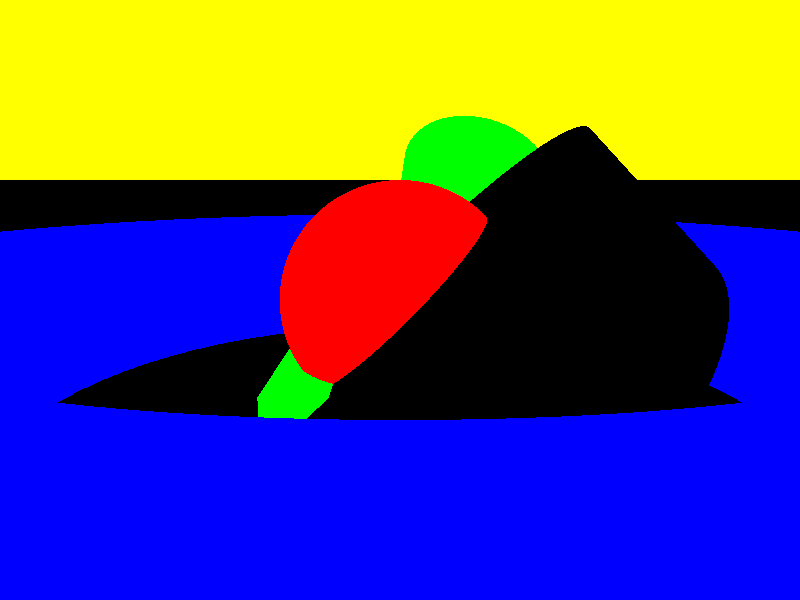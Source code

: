   background{ 
  rgb<1,1,0> 
  }      
 
 camera {
 location <0,2,-5>
 look_at <0,1,0>
 }
  
light_source {
<2,5,-3> //location
rgb<1,1,1>
}

sphere {
<0,1,0> //center
1//radius 
 texture {   
  pigment{
   rgb <1,0,0> 
    }        
   }   
  } 
  plane {
  <0,1,0>//normal vector
    0//distace from the vector
    }  
    box{ 
    <-1,0,-1>//
    <1,0.5,3> 
    texture{
    pigment{ 
    rgb<0,1,0>
    }  
    }
    }  
    cone{
    <0,0,1>// point 1
    .3// radius of point 1   
    <1,2,3>// point 2
    1// radius of point 2
    texture{
    pigment{
    rgb<0,1,0>
    }
    }
    }
    torus {
    4// outer radius
    1// inner radius
    translate<0,0.5,0>
    texture{
    pigment{
    rgb<0,0,1>
        }
    }
    }
    
    cylinder{
    <1,0,0>, <0,1,0>, 2
    rgb<1,0,0>
    }